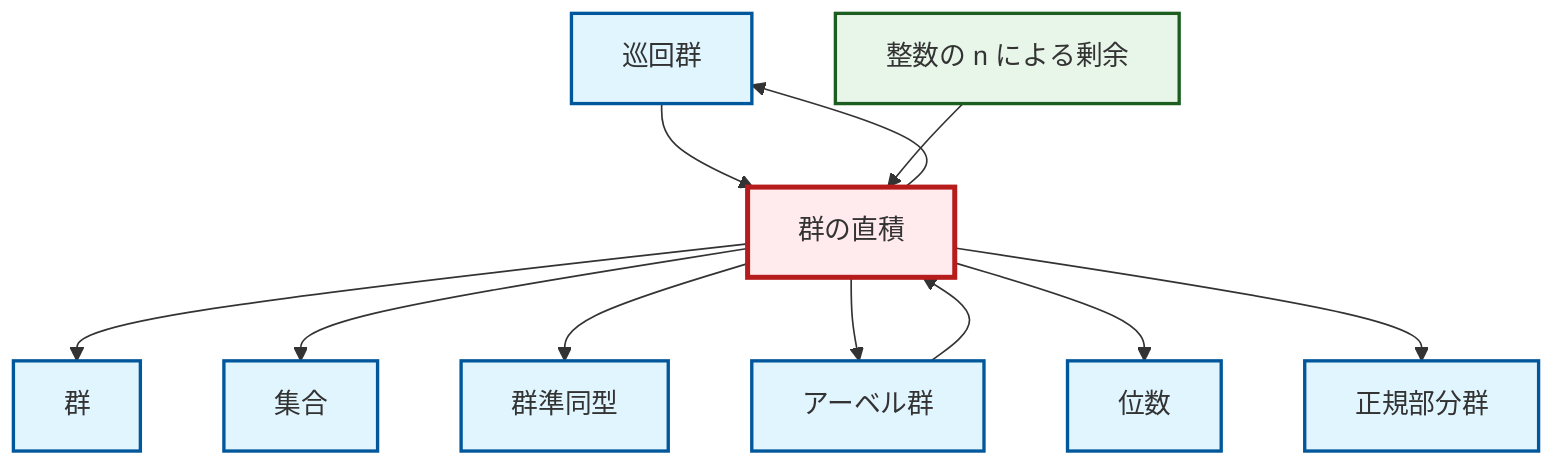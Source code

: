 graph TD
    classDef definition fill:#e1f5fe,stroke:#01579b,stroke-width:2px
    classDef theorem fill:#f3e5f5,stroke:#4a148c,stroke-width:2px
    classDef axiom fill:#fff3e0,stroke:#e65100,stroke-width:2px
    classDef example fill:#e8f5e9,stroke:#1b5e20,stroke-width:2px
    classDef current fill:#ffebee,stroke:#b71c1c,stroke-width:3px
    def-cyclic-group["巡回群"]:::definition
    def-direct-product["群の直積"]:::definition
    def-set["集合"]:::definition
    ex-quotient-integers-mod-n["整数の n による剰余"]:::example
    def-group["群"]:::definition
    def-order["位数"]:::definition
    def-homomorphism["群準同型"]:::definition
    def-abelian-group["アーベル群"]:::definition
    def-normal-subgroup["正規部分群"]:::definition
    def-direct-product --> def-group
    def-direct-product --> def-set
    def-cyclic-group --> def-direct-product
    def-direct-product --> def-cyclic-group
    def-direct-product --> def-homomorphism
    def-direct-product --> def-abelian-group
    ex-quotient-integers-mod-n --> def-direct-product
    def-direct-product --> def-order
    def-direct-product --> def-normal-subgroup
    def-abelian-group --> def-direct-product
    class def-direct-product current